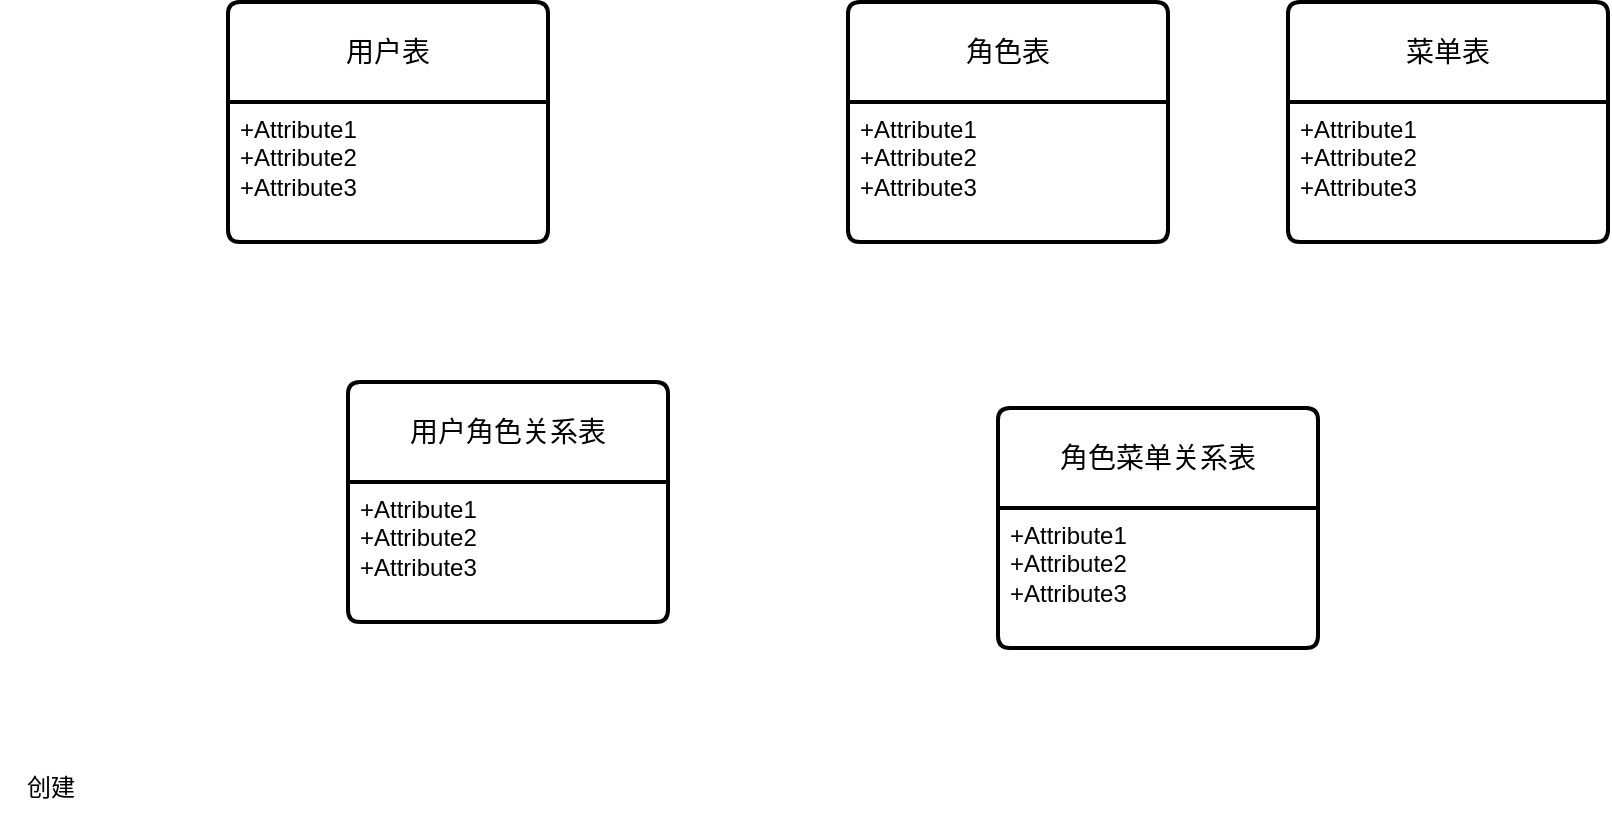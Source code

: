 <mxfile version="22.1.16" type="device">
  <diagram name="Page-1" id="5MeHrpwGbQH2PTXx4GGl">
    <mxGraphModel dx="1195" dy="737" grid="1" gridSize="10" guides="1" tooltips="1" connect="1" arrows="1" fold="1" page="1" pageScale="1" pageWidth="1169" pageHeight="827" math="0" shadow="0">
      <root>
        <mxCell id="0" />
        <mxCell id="1" parent="0" />
        <mxCell id="kYiZh1IfnaCOHDEYP51N-2" value="用户表" style="swimlane;childLayout=stackLayout;horizontal=1;startSize=50;horizontalStack=0;rounded=1;fontSize=14;fontStyle=0;strokeWidth=2;resizeParent=0;resizeLast=1;shadow=0;dashed=0;align=center;arcSize=4;whiteSpace=wrap;html=1;fillColor=default;glass=0;" parent="1" vertex="1">
          <mxGeometry x="200" y="90" width="160" height="120" as="geometry">
            <mxRectangle x="200" y="90" width="80" height="50" as="alternateBounds" />
          </mxGeometry>
        </mxCell>
        <mxCell id="kYiZh1IfnaCOHDEYP51N-3" value="+Attribute1&#xa;+Attribute2&#xa;+Attribute3" style="align=left;strokeColor=none;fillColor=none;spacingLeft=4;fontSize=12;verticalAlign=top;resizable=0;rotatable=0;part=1;html=1;" parent="kYiZh1IfnaCOHDEYP51N-2" vertex="1">
          <mxGeometry y="50" width="160" height="70" as="geometry" />
        </mxCell>
        <mxCell id="kYiZh1IfnaCOHDEYP51N-4" value="角色表" style="swimlane;childLayout=stackLayout;horizontal=1;startSize=50;horizontalStack=0;rounded=1;fontSize=14;fontStyle=0;strokeWidth=2;resizeParent=0;resizeLast=1;shadow=0;dashed=0;align=center;arcSize=4;whiteSpace=wrap;html=1;" parent="1" vertex="1">
          <mxGeometry x="510" y="90" width="160" height="120" as="geometry" />
        </mxCell>
        <mxCell id="kYiZh1IfnaCOHDEYP51N-5" value="+Attribute1&#xa;+Attribute2&#xa;+Attribute3" style="align=left;strokeColor=none;fillColor=none;spacingLeft=4;fontSize=12;verticalAlign=top;resizable=0;rotatable=0;part=1;html=1;" parent="kYiZh1IfnaCOHDEYP51N-4" vertex="1">
          <mxGeometry y="50" width="160" height="70" as="geometry" />
        </mxCell>
        <mxCell id="kYiZh1IfnaCOHDEYP51N-6" value="菜单表" style="swimlane;childLayout=stackLayout;horizontal=1;startSize=50;horizontalStack=0;rounded=1;fontSize=14;fontStyle=0;strokeWidth=2;resizeParent=0;resizeLast=1;shadow=0;dashed=0;align=center;arcSize=4;whiteSpace=wrap;html=1;" parent="1" vertex="1">
          <mxGeometry x="730" y="90" width="160" height="120" as="geometry" />
        </mxCell>
        <mxCell id="kYiZh1IfnaCOHDEYP51N-7" value="+Attribute1&#xa;+Attribute2&#xa;+Attribute3" style="align=left;strokeColor=none;fillColor=none;spacingLeft=4;fontSize=12;verticalAlign=top;resizable=0;rotatable=0;part=1;html=1;" parent="kYiZh1IfnaCOHDEYP51N-6" vertex="1">
          <mxGeometry y="50" width="160" height="70" as="geometry" />
        </mxCell>
        <mxCell id="kYiZh1IfnaCOHDEYP51N-8" value="用户角色关系表" style="swimlane;childLayout=stackLayout;horizontal=1;startSize=50;horizontalStack=0;rounded=1;fontSize=14;fontStyle=0;strokeWidth=2;resizeParent=0;resizeLast=1;shadow=0;dashed=0;align=center;arcSize=4;whiteSpace=wrap;html=1;" parent="1" vertex="1">
          <mxGeometry x="260" y="280" width="160" height="120" as="geometry" />
        </mxCell>
        <mxCell id="kYiZh1IfnaCOHDEYP51N-9" value="+Attribute1&#xa;+Attribute2&#xa;+Attribute3" style="align=left;strokeColor=none;fillColor=none;spacingLeft=4;fontSize=12;verticalAlign=top;resizable=0;rotatable=0;part=1;html=1;" parent="kYiZh1IfnaCOHDEYP51N-8" vertex="1">
          <mxGeometry y="50" width="160" height="70" as="geometry" />
        </mxCell>
        <mxCell id="kYiZh1IfnaCOHDEYP51N-10" value="角色菜单关系表" style="swimlane;childLayout=stackLayout;horizontal=1;startSize=50;horizontalStack=0;rounded=1;fontSize=14;fontStyle=0;strokeWidth=2;resizeParent=0;resizeLast=1;shadow=0;dashed=0;align=center;arcSize=4;whiteSpace=wrap;html=1;" parent="1" vertex="1">
          <mxGeometry x="585" y="293" width="160" height="120" as="geometry" />
        </mxCell>
        <mxCell id="kYiZh1IfnaCOHDEYP51N-11" value="+Attribute1&#xa;+Attribute2&#xa;+Attribute3" style="align=left;strokeColor=none;fillColor=none;spacingLeft=4;fontSize=12;verticalAlign=top;resizable=0;rotatable=0;part=1;html=1;" parent="kYiZh1IfnaCOHDEYP51N-10" vertex="1">
          <mxGeometry y="50" width="160" height="70" as="geometry" />
        </mxCell>
        <mxCell id="Y2iEFtWrHvUWGCK5S8n1-1" value="创建" style="text;html=1;align=center;verticalAlign=middle;resizable=0;points=[];autosize=1;strokeColor=none;fillColor=none;" vertex="1" parent="1">
          <mxGeometry x="86" y="468" width="50" height="30" as="geometry" />
        </mxCell>
      </root>
    </mxGraphModel>
  </diagram>
</mxfile>
